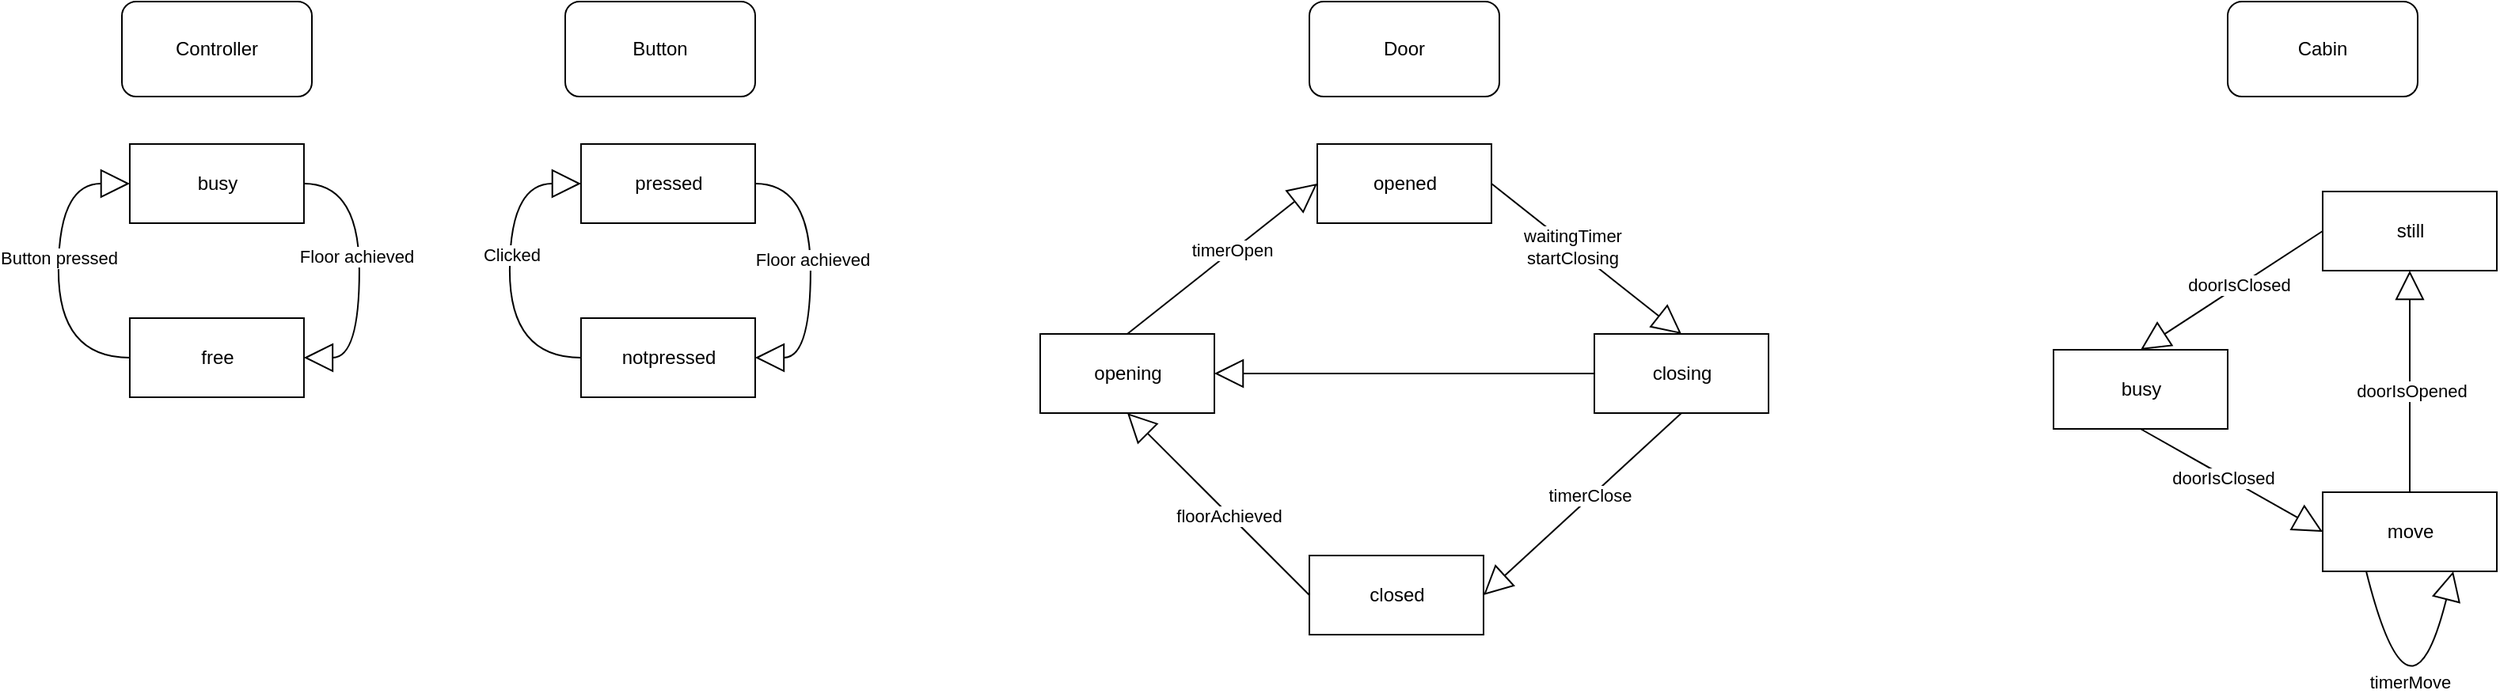<mxfile version="13.0.3" type="device"><diagram id="WpgdM48jFaiT5s2NU4kx" name="Page-1"><mxGraphModel dx="749" dy="552" grid="1" gridSize="10" guides="1" tooltips="1" connect="1" arrows="1" fold="1" page="1" pageScale="1" pageWidth="3300" pageHeight="4681" math="0" shadow="0"><root><mxCell id="0"/><mxCell id="1" parent="0"/><mxCell id="sVI5VLopqQUDwbidrx-H-2" value="Door" style="rounded=1;whiteSpace=wrap;html=1;" parent="1" vertex="1"><mxGeometry x="1650" y="780" width="120" height="60" as="geometry"/></mxCell><mxCell id="sVI5VLopqQUDwbidrx-H-3" value="Cabin" style="rounded=1;whiteSpace=wrap;html=1;" parent="1" vertex="1"><mxGeometry x="2230" y="780" width="120" height="60" as="geometry"/></mxCell><mxCell id="sVI5VLopqQUDwbidrx-H-4" value="Controller" style="rounded=1;whiteSpace=wrap;html=1;" parent="1" vertex="1"><mxGeometry x="900" y="780" width="120" height="60" as="geometry"/></mxCell><mxCell id="sVI5VLopqQUDwbidrx-H-5" value="still" style="html=1;" parent="1" vertex="1"><mxGeometry x="2290" y="900" width="110" height="50" as="geometry"/></mxCell><mxCell id="sVI5VLopqQUDwbidrx-H-6" value="move" style="html=1;" parent="1" vertex="1"><mxGeometry x="2290" y="1090" width="110" height="50" as="geometry"/></mxCell><mxCell id="sVI5VLopqQUDwbidrx-H-10" value="opening" style="html=1;" parent="1" vertex="1"><mxGeometry x="1480" y="990" width="110" height="50" as="geometry"/></mxCell><mxCell id="sVI5VLopqQUDwbidrx-H-11" value="closing" style="html=1;" parent="1" vertex="1"><mxGeometry x="1830" y="990" width="110" height="50" as="geometry"/></mxCell><mxCell id="sVI5VLopqQUDwbidrx-H-12" value="opened" style="html=1;" parent="1" vertex="1"><mxGeometry x="1655" y="870" width="110" height="50" as="geometry"/></mxCell><mxCell id="sVI5VLopqQUDwbidrx-H-13" value="closed" style="html=1;" parent="1" vertex="1"><mxGeometry x="1650" y="1130" width="110" height="50" as="geometry"/></mxCell><object label="" id="sVI5VLopqQUDwbidrx-H-16"><mxCell style="endArrow=block;endSize=16;endFill=0;exitX=1;exitY=0.5;exitDx=0;exitDy=0;entryX=0.5;entryY=0;entryDx=0;entryDy=0;orthogonalLoop=0;" parent="1" source="sVI5VLopqQUDwbidrx-H-12" target="sVI5VLopqQUDwbidrx-H-11" edge="1"><mxGeometry width="160" relative="1" as="geometry"><mxPoint x="1620" y="990" as="sourcePoint"/><mxPoint x="1780" y="990" as="targetPoint"/></mxGeometry></mxCell></object><mxCell id="_D0MsgqqJAhYDjLWnwhP-1" value="waitingTimer&lt;br&gt;startClosing" style="edgeLabel;html=1;align=center;verticalAlign=middle;resizable=0;points=[];" parent="sVI5VLopqQUDwbidrx-H-16" vertex="1" connectable="0"><mxGeometry x="-0.158" relative="1" as="geometry"><mxPoint as="offset"/></mxGeometry></mxCell><mxCell id="sVI5VLopqQUDwbidrx-H-17" value="" style="endArrow=block;endSize=16;endFill=0;html=1;exitX=0.5;exitY=0;exitDx=0;exitDy=0;entryX=0;entryY=0.5;entryDx=0;entryDy=0;" parent="1" source="sVI5VLopqQUDwbidrx-H-10" target="sVI5VLopqQUDwbidrx-H-12" edge="1"><mxGeometry width="160" relative="1" as="geometry"><mxPoint x="1630" y="1000" as="sourcePoint"/><mxPoint x="1790" y="1000" as="targetPoint"/></mxGeometry></mxCell><mxCell id="Dbg_xeuepbbjIzt_b8hm-8" value="timerOpen" style="edgeLabel;html=1;align=center;verticalAlign=middle;resizable=0;points=[];" parent="sVI5VLopqQUDwbidrx-H-17" vertex="1" connectable="0"><mxGeometry x="0.101" y="1" relative="1" as="geometry"><mxPoint as="offset"/></mxGeometry></mxCell><mxCell id="sVI5VLopqQUDwbidrx-H-24" value="" style="endArrow=block;endSize=16;endFill=0;html=1;exitX=0;exitY=0.5;exitDx=0;exitDy=0;entryX=0.5;entryY=1;entryDx=0;entryDy=0;" parent="1" source="sVI5VLopqQUDwbidrx-H-13" target="sVI5VLopqQUDwbidrx-H-10" edge="1"><mxGeometry width="160" relative="1" as="geometry"><mxPoint x="1600" y="1105" as="sourcePoint"/><mxPoint x="1720" y="1010" as="targetPoint"/></mxGeometry></mxCell><mxCell id="_D0MsgqqJAhYDjLWnwhP-2" value="floorAchieved" style="edgeLabel;html=1;align=center;verticalAlign=middle;resizable=0;points=[];" parent="sVI5VLopqQUDwbidrx-H-24" vertex="1" connectable="0"><mxGeometry x="-0.112" y="1" relative="1" as="geometry"><mxPoint as="offset"/></mxGeometry></mxCell><mxCell id="sVI5VLopqQUDwbidrx-H-25" value="" style="endArrow=block;endSize=16;endFill=0;html=1;exitX=0.5;exitY=1;exitDx=0;exitDy=0;entryX=1;entryY=0.5;entryDx=0;entryDy=0;" parent="1" source="sVI5VLopqQUDwbidrx-H-11" target="sVI5VLopqQUDwbidrx-H-13" edge="1"><mxGeometry width="160" relative="1" as="geometry"><mxPoint x="1555" y="1010" as="sourcePoint"/><mxPoint x="1675" y="915" as="targetPoint"/></mxGeometry></mxCell><mxCell id="Dbg_xeuepbbjIzt_b8hm-7" value="timerClose" style="edgeLabel;html=1;align=center;verticalAlign=middle;resizable=0;points=[];" parent="sVI5VLopqQUDwbidrx-H-25" vertex="1" connectable="0"><mxGeometry x="-0.082" y="-1" relative="1" as="geometry"><mxPoint as="offset"/></mxGeometry></mxCell><mxCell id="sVI5VLopqQUDwbidrx-H-26" value="" style="endArrow=block;endSize=16;endFill=0;html=1;exitX=0;exitY=0.5;exitDx=0;exitDy=0;entryX=1;entryY=0.5;entryDx=0;entryDy=0;" parent="1" source="sVI5VLopqQUDwbidrx-H-11" target="sVI5VLopqQUDwbidrx-H-10" edge="1"><mxGeometry width="160" relative="1" as="geometry"><mxPoint x="1565" y="1020" as="sourcePoint"/><mxPoint x="1685" y="925" as="targetPoint"/></mxGeometry></mxCell><mxCell id="sVI5VLopqQUDwbidrx-H-27" value="Button" style="rounded=1;whiteSpace=wrap;html=1;" parent="1" vertex="1"><mxGeometry x="1180" y="780" width="120" height="60" as="geometry"/></mxCell><mxCell id="sVI5VLopqQUDwbidrx-H-28" value="pressed" style="html=1;" parent="1" vertex="1"><mxGeometry x="1189.97" y="870" width="110" height="50" as="geometry"/></mxCell><mxCell id="sVI5VLopqQUDwbidrx-H-29" value="notpressed" style="html=1;" parent="1" vertex="1"><mxGeometry x="1189.97" y="980" width="110" height="50" as="geometry"/></mxCell><mxCell id="Dbg_xeuepbbjIzt_b8hm-12" value="" style="endArrow=block;endSize=16;endFill=0;html=1;exitX=1;exitY=0.5;exitDx=0;exitDy=0;entryX=1;entryY=0.5;entryDx=0;entryDy=0;edgeStyle=orthogonalEdgeStyle;curved=1;" parent="1" source="sVI5VLopqQUDwbidrx-H-28" target="sVI5VLopqQUDwbidrx-H-29" edge="1"><mxGeometry width="160" relative="1" as="geometry"><mxPoint x="1534.97" y="960" as="sourcePoint"/><mxPoint x="1294.97" y="960" as="targetPoint"/><Array as="points"><mxPoint x="1334.97" y="895"/><mxPoint x="1334.97" y="1005"/></Array></mxGeometry></mxCell><mxCell id="_D0MsgqqJAhYDjLWnwhP-7" value="Floor achieved" style="edgeLabel;html=1;align=center;verticalAlign=middle;resizable=0;points=[];" parent="Dbg_xeuepbbjIzt_b8hm-12" vertex="1" connectable="0"><mxGeometry x="-0.078" y="1" relative="1" as="geometry"><mxPoint as="offset"/></mxGeometry></mxCell><mxCell id="Dbg_xeuepbbjIzt_b8hm-13" value="" style="endArrow=block;endSize=16;endFill=0;html=1;exitX=0;exitY=0.5;exitDx=0;exitDy=0;entryX=0;entryY=0.5;entryDx=0;entryDy=0;edgeStyle=orthogonalEdgeStyle;curved=1;" parent="1" source="sVI5VLopqQUDwbidrx-H-29" target="sVI5VLopqQUDwbidrx-H-28" edge="1"><mxGeometry width="160" relative="1" as="geometry"><mxPoint x="1474.97" y="970" as="sourcePoint"/><mxPoint x="1224.97" y="970" as="targetPoint"/><Array as="points"><mxPoint x="1144.97" y="1005"/><mxPoint x="1144.97" y="895"/></Array></mxGeometry></mxCell><mxCell id="_D0MsgqqJAhYDjLWnwhP-6" value="Clicked" style="edgeLabel;html=1;align=center;verticalAlign=middle;resizable=0;points=[];" parent="Dbg_xeuepbbjIzt_b8hm-13" vertex="1" connectable="0"><mxGeometry x="0.107" y="-1" relative="1" as="geometry"><mxPoint as="offset"/></mxGeometry></mxCell><mxCell id="Dbg_xeuepbbjIzt_b8hm-14" value="busy" style="html=1;" parent="1" vertex="1"><mxGeometry x="2120" y="1000" width="110" height="50" as="geometry"/></mxCell><mxCell id="Dbg_xeuepbbjIzt_b8hm-17" value="" style="endArrow=block;endSize=16;endFill=0;html=1;exitX=0;exitY=0.5;exitDx=0;exitDy=0;entryX=0.5;entryY=0;entryDx=0;entryDy=0;" parent="1" source="sVI5VLopqQUDwbidrx-H-5" target="Dbg_xeuepbbjIzt_b8hm-14" edge="1"><mxGeometry width="160" relative="1" as="geometry"><mxPoint x="2145" y="940" as="sourcePoint"/><mxPoint x="2020" y="1055" as="targetPoint"/></mxGeometry></mxCell><mxCell id="Dbg_xeuepbbjIzt_b8hm-18" value="doorIsClosed" style="edgeLabel;html=1;align=center;verticalAlign=middle;resizable=0;points=[];" parent="Dbg_xeuepbbjIzt_b8hm-17" vertex="1" connectable="0"><mxGeometry x="-0.082" y="-1" relative="1" as="geometry"><mxPoint as="offset"/></mxGeometry></mxCell><mxCell id="Dbg_xeuepbbjIzt_b8hm-19" value="" style="endArrow=block;endSize=16;endFill=0;html=1;exitX=0.5;exitY=1;exitDx=0;exitDy=0;entryX=0;entryY=0.5;entryDx=0;entryDy=0;" parent="1" source="Dbg_xeuepbbjIzt_b8hm-14" target="sVI5VLopqQUDwbidrx-H-6" edge="1"><mxGeometry width="160" relative="1" as="geometry"><mxPoint x="2285" y="1180" as="sourcePoint"/><mxPoint x="2170" y="1255" as="targetPoint"/></mxGeometry></mxCell><mxCell id="Dbg_xeuepbbjIzt_b8hm-20" value="doorIsClosed" style="edgeLabel;html=1;align=center;verticalAlign=middle;resizable=0;points=[];" parent="Dbg_xeuepbbjIzt_b8hm-19" vertex="1" connectable="0"><mxGeometry x="-0.082" y="-1" relative="1" as="geometry"><mxPoint as="offset"/></mxGeometry></mxCell><mxCell id="Dbg_xeuepbbjIzt_b8hm-21" value="" style="endArrow=block;endSize=16;endFill=0;html=1;exitX=0.5;exitY=0;exitDx=0;exitDy=0;entryX=0.5;entryY=1;entryDx=0;entryDy=0;" parent="1" source="sVI5VLopqQUDwbidrx-H-6" target="sVI5VLopqQUDwbidrx-H-5" edge="1"><mxGeometry width="160" relative="1" as="geometry"><mxPoint x="2310" y="945" as="sourcePoint"/><mxPoint x="2195" y="1020" as="targetPoint"/></mxGeometry></mxCell><mxCell id="Dbg_xeuepbbjIzt_b8hm-22" value="doorIsOpened" style="edgeLabel;html=1;align=center;verticalAlign=middle;resizable=0;points=[];" parent="Dbg_xeuepbbjIzt_b8hm-21" vertex="1" connectable="0"><mxGeometry x="-0.082" y="-1" relative="1" as="geometry"><mxPoint as="offset"/></mxGeometry></mxCell><mxCell id="Dbg_xeuepbbjIzt_b8hm-23" value="busy" style="html=1;" parent="1" vertex="1"><mxGeometry x="904.97" y="870" width="110" height="50" as="geometry"/></mxCell><mxCell id="Dbg_xeuepbbjIzt_b8hm-24" value="free" style="html=1;" parent="1" vertex="1"><mxGeometry x="904.97" y="980" width="110" height="50" as="geometry"/></mxCell><mxCell id="Dbg_xeuepbbjIzt_b8hm-25" value="" style="endArrow=block;endSize=16;endFill=0;html=1;exitX=1;exitY=0.5;exitDx=0;exitDy=0;entryX=1;entryY=0.5;entryDx=0;entryDy=0;edgeStyle=orthogonalEdgeStyle;curved=1;" parent="1" source="Dbg_xeuepbbjIzt_b8hm-23" target="Dbg_xeuepbbjIzt_b8hm-24" edge="1"><mxGeometry width="160" relative="1" as="geometry"><mxPoint x="1249.97" y="960" as="sourcePoint"/><mxPoint x="1009.97" y="960" as="targetPoint"/><Array as="points"><mxPoint x="1049.97" y="895"/><mxPoint x="1049.97" y="1005"/></Array></mxGeometry></mxCell><mxCell id="_D0MsgqqJAhYDjLWnwhP-9" value="Floor achieved" style="edgeLabel;html=1;align=center;verticalAlign=middle;resizable=0;points=[];" parent="Dbg_xeuepbbjIzt_b8hm-25" vertex="1" connectable="0"><mxGeometry x="-0.098" y="-2" relative="1" as="geometry"><mxPoint as="offset"/></mxGeometry></mxCell><mxCell id="Dbg_xeuepbbjIzt_b8hm-26" value="" style="endArrow=block;endSize=16;endFill=0;html=1;exitX=0;exitY=0.5;exitDx=0;exitDy=0;entryX=0;entryY=0.5;entryDx=0;entryDy=0;edgeStyle=orthogonalEdgeStyle;curved=1;" parent="1" source="Dbg_xeuepbbjIzt_b8hm-24" target="Dbg_xeuepbbjIzt_b8hm-23" edge="1"><mxGeometry width="160" relative="1" as="geometry"><mxPoint x="1189.97" y="970" as="sourcePoint"/><mxPoint x="939.97" y="970" as="targetPoint"/><Array as="points"><mxPoint x="859.97" y="1005"/><mxPoint x="859.97" y="895"/></Array></mxGeometry></mxCell><mxCell id="_D0MsgqqJAhYDjLWnwhP-8" value="Button pressed" style="edgeLabel;html=1;align=center;verticalAlign=middle;resizable=0;points=[];" parent="Dbg_xeuepbbjIzt_b8hm-26" vertex="1" connectable="0"><mxGeometry x="0.084" relative="1" as="geometry"><mxPoint as="offset"/></mxGeometry></mxCell><mxCell id="Z0xpTCiTqp0px1v8JWuV-2" value="timerMove" style="endArrow=block;endSize=16;endFill=0;html=1;exitX=0.25;exitY=1;exitDx=0;exitDy=0;entryX=0.75;entryY=1;entryDx=0;entryDy=0;edgeStyle=orthogonalEdgeStyle;curved=1;" edge="1" parent="1" source="sVI5VLopqQUDwbidrx-H-6" target="sVI5VLopqQUDwbidrx-H-6"><mxGeometry x="-0.342" y="10" width="160" relative="1" as="geometry"><mxPoint x="2100" y="1030" as="sourcePoint"/><mxPoint x="2260" y="1030" as="targetPoint"/><Array as="points"><mxPoint x="2345" y="1250"/></Array><mxPoint as="offset"/></mxGeometry></mxCell></root></mxGraphModel></diagram></mxfile>